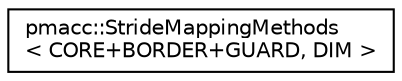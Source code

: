 digraph "Graphical Class Hierarchy"
{
 // LATEX_PDF_SIZE
  edge [fontname="Helvetica",fontsize="10",labelfontname="Helvetica",labelfontsize="10"];
  node [fontname="Helvetica",fontsize="10",shape=record];
  rankdir="LR";
  Node0 [label="pmacc::StrideMappingMethods\l\< CORE+BORDER+GUARD, DIM \>",height=0.2,width=0.4,color="black", fillcolor="white", style="filled",URL="$classpmacc_1_1_stride_mapping_methods_3_01_c_o_r_e_09_b_o_r_d_e_r_09_g_u_a_r_d_00_01_d_i_m_01_4.html",tooltip=" "];
}
